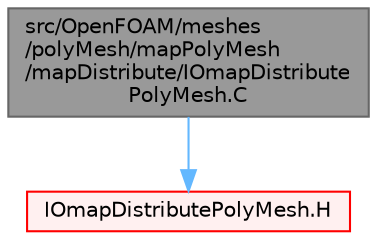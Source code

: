 digraph "src/OpenFOAM/meshes/polyMesh/mapPolyMesh/mapDistribute/IOmapDistributePolyMesh.C"
{
 // LATEX_PDF_SIZE
  bgcolor="transparent";
  edge [fontname=Helvetica,fontsize=10,labelfontname=Helvetica,labelfontsize=10];
  node [fontname=Helvetica,fontsize=10,shape=box,height=0.2,width=0.4];
  Node1 [id="Node000001",label="src/OpenFOAM/meshes\l/polyMesh/mapPolyMesh\l/mapDistribute/IOmapDistribute\lPolyMesh.C",height=0.2,width=0.4,color="gray40", fillcolor="grey60", style="filled", fontcolor="black",tooltip=" "];
  Node1 -> Node2 [id="edge1_Node000001_Node000002",color="steelblue1",style="solid",tooltip=" "];
  Node2 [id="Node000002",label="IOmapDistributePolyMesh.H",height=0.2,width=0.4,color="red", fillcolor="#FFF0F0", style="filled",URL="$IOmapDistributePolyMesh_8H.html",tooltip=" "];
}
